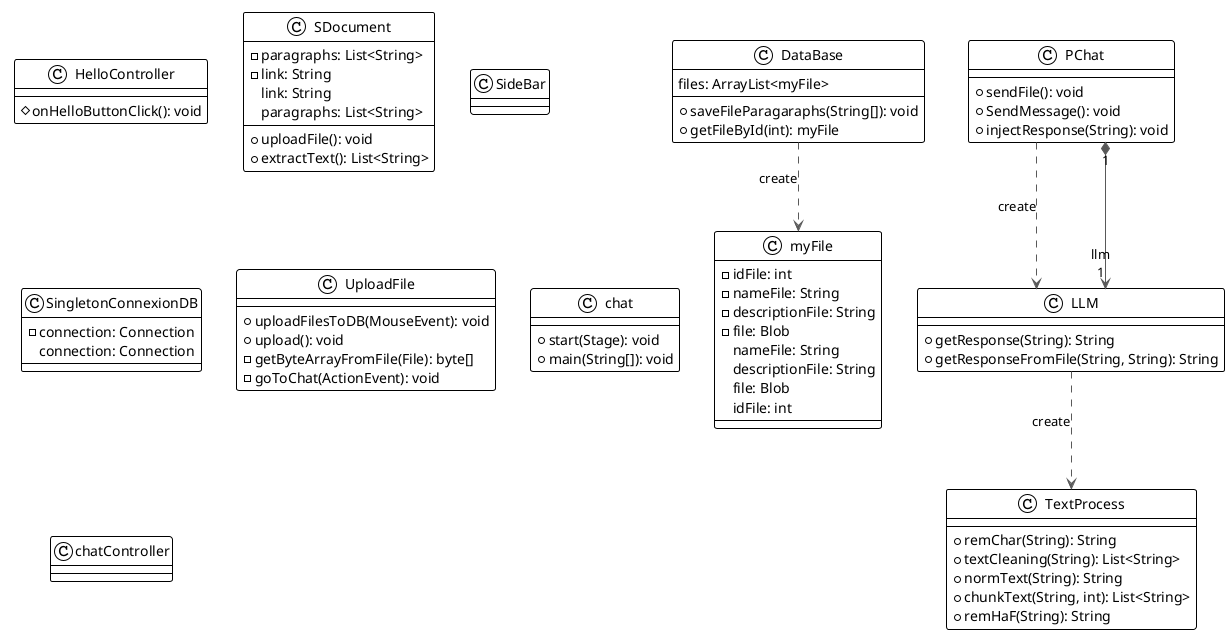 @startuml

!theme plain
top to bottom direction
skinparam linetype ortho

class DataBase {
  + saveFileParagaraphs(String[]): void
  + getFileById(int): myFile
   files: ArrayList<myFile>
}
class HelloController {
  # onHelloButtonClick(): void
}
class LLM {
  + getResponse(String): String
  + getResponseFromFile(String, String): String
}
class PChat {
  + sendFile(): void
  + SendMessage(): void
  + injectResponse(String): void
}
class SDocument {
  - paragraphs: List<String>
  - link: String
  + uploadFile(): void
  + extractText(): List<String>
   link: String
   paragraphs: List<String>
}
class SideBar
class SingletonConnexionDB {
  - connection: Connection
   connection: Connection
}
class TextProcess {
  + remChar(String): String
  + textCleaning(String): List<String>
  + normText(String): String
  + chunkText(String, int): List<String>
  + remHaF(String): String
}
class UploadFile {
  + uploadFilesToDB(MouseEvent): void
  + upload(): void
  - getByteArrayFromFile(File): byte[]
  - goToChat(ActionEvent): void
}
class chat {
  + start(Stage): void
  + main(String[]): void
}
class chatController
class myFile {
  - idFile: int
  - nameFile: String
  - descriptionFile: String
  - file: Blob
   nameFile: String
   descriptionFile: String
   file: Blob
   idFile: int
}

DataBase              -[#595959,dashed]->  myFile               : "«create»"
LLM                   -[#595959,dashed]->  TextProcess          : "«create»"
PChat                 -[#595959,dashed]->  LLM                  : "«create»"
PChat                "1" *-[#595959,plain]-> "llm\n1" LLM                  
@enduml
